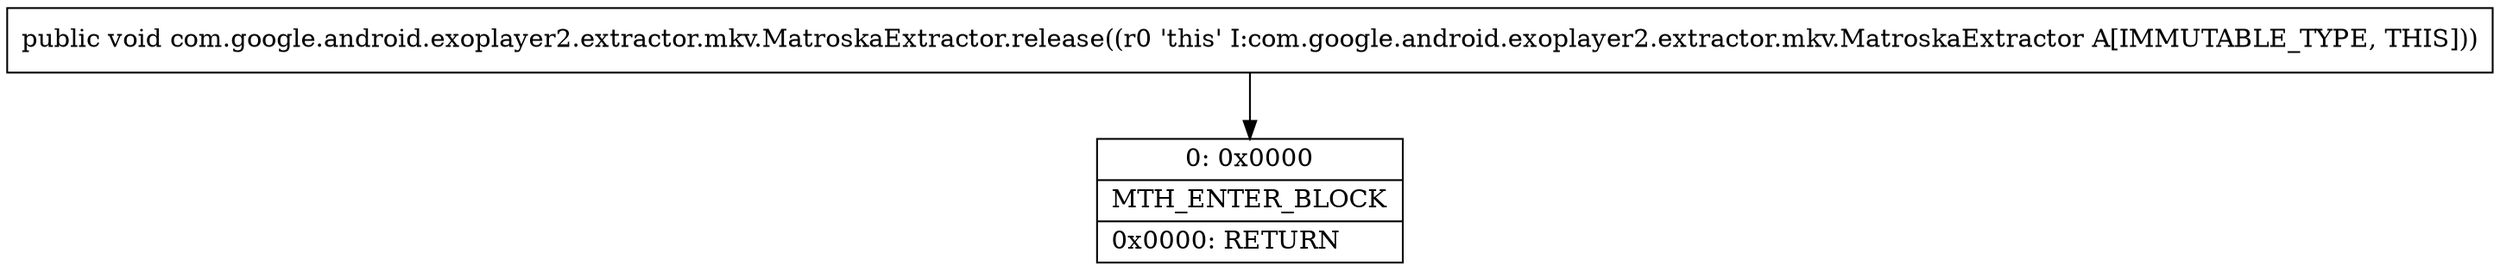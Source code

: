 digraph "CFG forcom.google.android.exoplayer2.extractor.mkv.MatroskaExtractor.release()V" {
Node_0 [shape=record,label="{0\:\ 0x0000|MTH_ENTER_BLOCK\l|0x0000: RETURN   \l}"];
MethodNode[shape=record,label="{public void com.google.android.exoplayer2.extractor.mkv.MatroskaExtractor.release((r0 'this' I:com.google.android.exoplayer2.extractor.mkv.MatroskaExtractor A[IMMUTABLE_TYPE, THIS])) }"];
MethodNode -> Node_0;
}

